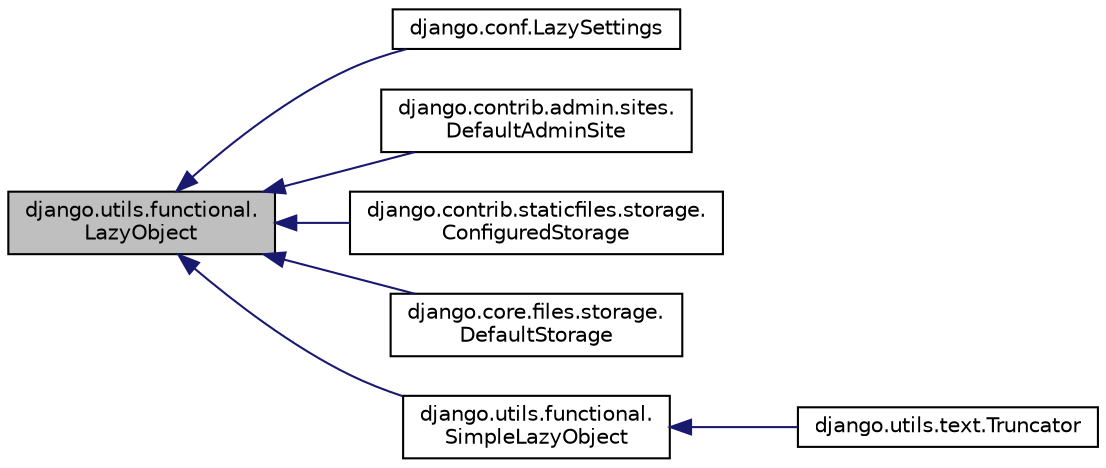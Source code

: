 digraph "django.utils.functional.LazyObject"
{
 // LATEX_PDF_SIZE
  edge [fontname="Helvetica",fontsize="10",labelfontname="Helvetica",labelfontsize="10"];
  node [fontname="Helvetica",fontsize="10",shape=record];
  rankdir="LR";
  Node1 [label="django.utils.functional.\lLazyObject",height=0.2,width=0.4,color="black", fillcolor="grey75", style="filled", fontcolor="black",tooltip=" "];
  Node1 -> Node2 [dir="back",color="midnightblue",fontsize="10",style="solid",fontname="Helvetica"];
  Node2 [label="django.conf.LazySettings",height=0.2,width=0.4,color="black", fillcolor="white", style="filled",URL="$classdjango_1_1conf_1_1_lazy_settings.html",tooltip=" "];
  Node1 -> Node3 [dir="back",color="midnightblue",fontsize="10",style="solid",fontname="Helvetica"];
  Node3 [label="django.contrib.admin.sites.\lDefaultAdminSite",height=0.2,width=0.4,color="black", fillcolor="white", style="filled",URL="$classdjango_1_1contrib_1_1admin_1_1sites_1_1_default_admin_site.html",tooltip=" "];
  Node1 -> Node4 [dir="back",color="midnightblue",fontsize="10",style="solid",fontname="Helvetica"];
  Node4 [label="django.contrib.staticfiles.storage.\lConfiguredStorage",height=0.2,width=0.4,color="black", fillcolor="white", style="filled",URL="$classdjango_1_1contrib_1_1staticfiles_1_1storage_1_1_configured_storage.html",tooltip=" "];
  Node1 -> Node5 [dir="back",color="midnightblue",fontsize="10",style="solid",fontname="Helvetica"];
  Node5 [label="django.core.files.storage.\lDefaultStorage",height=0.2,width=0.4,color="black", fillcolor="white", style="filled",URL="$classdjango_1_1core_1_1files_1_1storage_1_1_default_storage.html",tooltip=" "];
  Node1 -> Node6 [dir="back",color="midnightblue",fontsize="10",style="solid",fontname="Helvetica"];
  Node6 [label="django.utils.functional.\lSimpleLazyObject",height=0.2,width=0.4,color="black", fillcolor="white", style="filled",URL="$classdjango_1_1utils_1_1functional_1_1_simple_lazy_object.html",tooltip=" "];
  Node6 -> Node7 [dir="back",color="midnightblue",fontsize="10",style="solid",fontname="Helvetica"];
  Node7 [label="django.utils.text.Truncator",height=0.2,width=0.4,color="black", fillcolor="white", style="filled",URL="$classdjango_1_1utils_1_1text_1_1_truncator.html",tooltip=" "];
}
